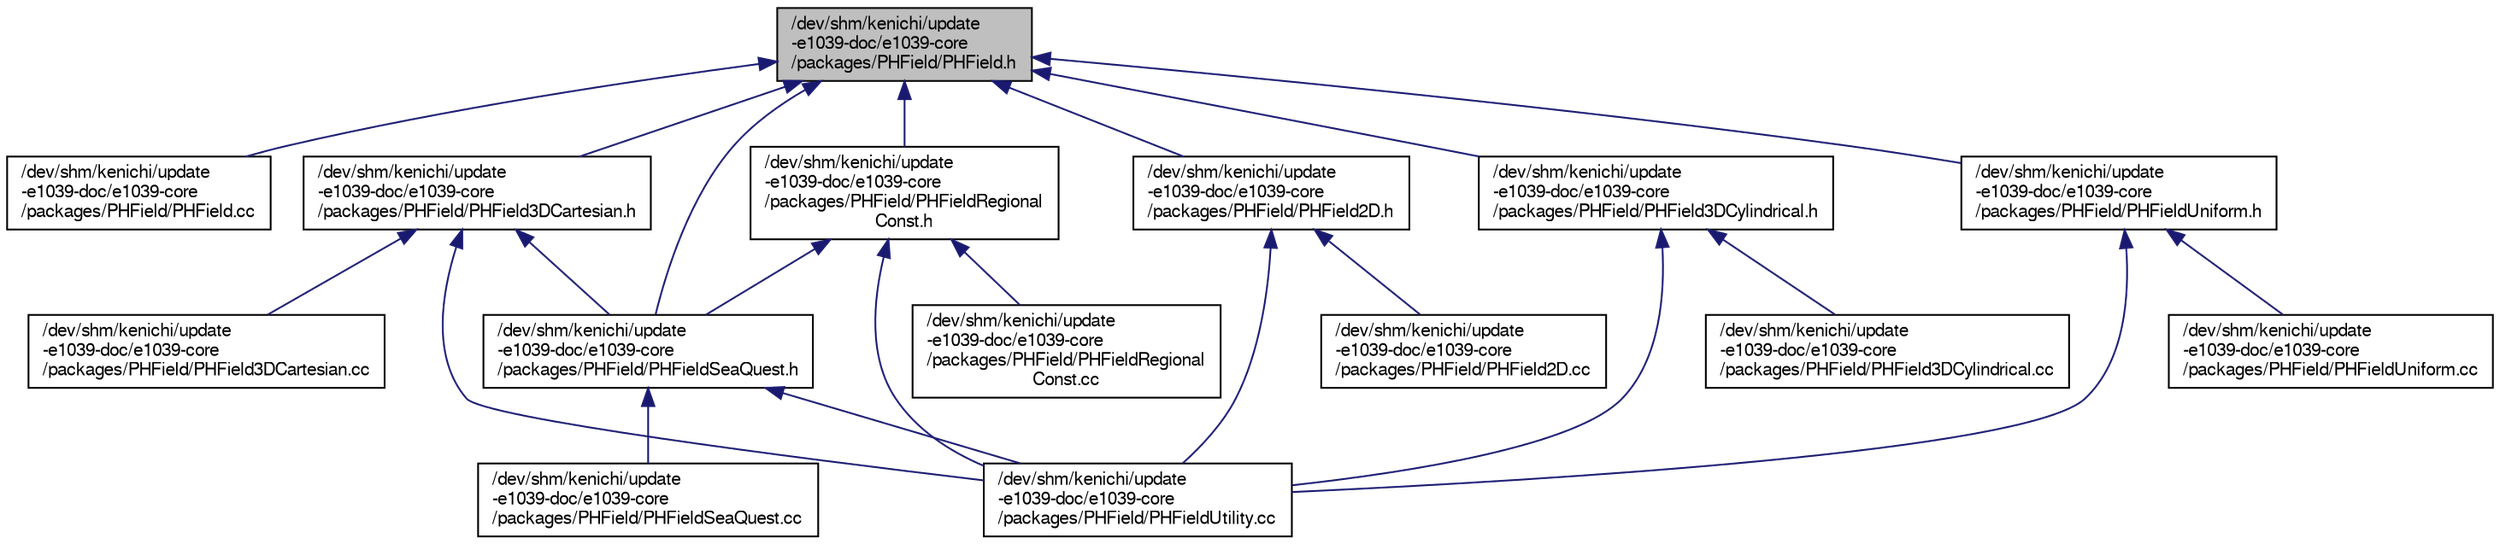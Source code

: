 digraph "/dev/shm/kenichi/update-e1039-doc/e1039-core/packages/PHField/PHField.h"
{
  bgcolor="transparent";
  edge [fontname="FreeSans",fontsize="10",labelfontname="FreeSans",labelfontsize="10"];
  node [fontname="FreeSans",fontsize="10",shape=record];
  Node1 [label="/dev/shm/kenichi/update\l-e1039-doc/e1039-core\l/packages/PHField/PHField.h",height=0.2,width=0.4,color="black", fillcolor="grey75", style="filled" fontcolor="black"];
  Node1 -> Node2 [dir="back",color="midnightblue",fontsize="10",style="solid",fontname="FreeSans"];
  Node2 [label="/dev/shm/kenichi/update\l-e1039-doc/e1039-core\l/packages/PHField/PHField.cc",height=0.2,width=0.4,color="black",URL="$dd/d9a/PHField_8cc.html"];
  Node1 -> Node3 [dir="back",color="midnightblue",fontsize="10",style="solid",fontname="FreeSans"];
  Node3 [label="/dev/shm/kenichi/update\l-e1039-doc/e1039-core\l/packages/PHField/PHField2D.h",height=0.2,width=0.4,color="black",URL="$da/d06/PHField2D_8h.html"];
  Node3 -> Node4 [dir="back",color="midnightblue",fontsize="10",style="solid",fontname="FreeSans"];
  Node4 [label="/dev/shm/kenichi/update\l-e1039-doc/e1039-core\l/packages/PHField/PHField2D.cc",height=0.2,width=0.4,color="black",URL="$d7/d00/PHField2D_8cc.html"];
  Node3 -> Node5 [dir="back",color="midnightblue",fontsize="10",style="solid",fontname="FreeSans"];
  Node5 [label="/dev/shm/kenichi/update\l-e1039-doc/e1039-core\l/packages/PHField/PHFieldUtility.cc",height=0.2,width=0.4,color="black",URL="$d1/d51/PHFieldUtility_8cc.html"];
  Node1 -> Node6 [dir="back",color="midnightblue",fontsize="10",style="solid",fontname="FreeSans"];
  Node6 [label="/dev/shm/kenichi/update\l-e1039-doc/e1039-core\l/packages/PHField/PHField3DCartesian.h",height=0.2,width=0.4,color="black",URL="$d7/dd3/PHField3DCartesian_8h.html"];
  Node6 -> Node7 [dir="back",color="midnightblue",fontsize="10",style="solid",fontname="FreeSans"];
  Node7 [label="/dev/shm/kenichi/update\l-e1039-doc/e1039-core\l/packages/PHField/PHField3DCartesian.cc",height=0.2,width=0.4,color="black",URL="$d6/d71/PHField3DCartesian_8cc.html"];
  Node6 -> Node8 [dir="back",color="midnightblue",fontsize="10",style="solid",fontname="FreeSans"];
  Node8 [label="/dev/shm/kenichi/update\l-e1039-doc/e1039-core\l/packages/PHField/PHFieldSeaQuest.h",height=0.2,width=0.4,color="black",URL="$d8/d08/PHFieldSeaQuest_8h.html"];
  Node8 -> Node9 [dir="back",color="midnightblue",fontsize="10",style="solid",fontname="FreeSans"];
  Node9 [label="/dev/shm/kenichi/update\l-e1039-doc/e1039-core\l/packages/PHField/PHFieldSeaQuest.cc",height=0.2,width=0.4,color="black",URL="$db/d5f/PHFieldSeaQuest_8cc.html"];
  Node8 -> Node5 [dir="back",color="midnightblue",fontsize="10",style="solid",fontname="FreeSans"];
  Node6 -> Node5 [dir="back",color="midnightblue",fontsize="10",style="solid",fontname="FreeSans"];
  Node1 -> Node10 [dir="back",color="midnightblue",fontsize="10",style="solid",fontname="FreeSans"];
  Node10 [label="/dev/shm/kenichi/update\l-e1039-doc/e1039-core\l/packages/PHField/PHField3DCylindrical.h",height=0.2,width=0.4,color="black",URL="$d5/d42/PHField3DCylindrical_8h.html"];
  Node10 -> Node11 [dir="back",color="midnightblue",fontsize="10",style="solid",fontname="FreeSans"];
  Node11 [label="/dev/shm/kenichi/update\l-e1039-doc/e1039-core\l/packages/PHField/PHField3DCylindrical.cc",height=0.2,width=0.4,color="black",URL="$dd/dde/PHField3DCylindrical_8cc.html"];
  Node10 -> Node5 [dir="back",color="midnightblue",fontsize="10",style="solid",fontname="FreeSans"];
  Node1 -> Node12 [dir="back",color="midnightblue",fontsize="10",style="solid",fontname="FreeSans"];
  Node12 [label="/dev/shm/kenichi/update\l-e1039-doc/e1039-core\l/packages/PHField/PHFieldRegional\lConst.h",height=0.2,width=0.4,color="black",URL="$d3/d4f/PHFieldRegionalConst_8h.html"];
  Node12 -> Node13 [dir="back",color="midnightblue",fontsize="10",style="solid",fontname="FreeSans"];
  Node13 [label="/dev/shm/kenichi/update\l-e1039-doc/e1039-core\l/packages/PHField/PHFieldRegional\lConst.cc",height=0.2,width=0.4,color="black",URL="$de/dc8/PHFieldRegionalConst_8cc.html"];
  Node12 -> Node8 [dir="back",color="midnightblue",fontsize="10",style="solid",fontname="FreeSans"];
  Node12 -> Node5 [dir="back",color="midnightblue",fontsize="10",style="solid",fontname="FreeSans"];
  Node1 -> Node8 [dir="back",color="midnightblue",fontsize="10",style="solid",fontname="FreeSans"];
  Node1 -> Node14 [dir="back",color="midnightblue",fontsize="10",style="solid",fontname="FreeSans"];
  Node14 [label="/dev/shm/kenichi/update\l-e1039-doc/e1039-core\l/packages/PHField/PHFieldUniform.h",height=0.2,width=0.4,color="black",URL="$de/deb/PHFieldUniform_8h.html"];
  Node14 -> Node15 [dir="back",color="midnightblue",fontsize="10",style="solid",fontname="FreeSans"];
  Node15 [label="/dev/shm/kenichi/update\l-e1039-doc/e1039-core\l/packages/PHField/PHFieldUniform.cc",height=0.2,width=0.4,color="black",URL="$d6/d3c/PHFieldUniform_8cc.html"];
  Node14 -> Node5 [dir="back",color="midnightblue",fontsize="10",style="solid",fontname="FreeSans"];
}
